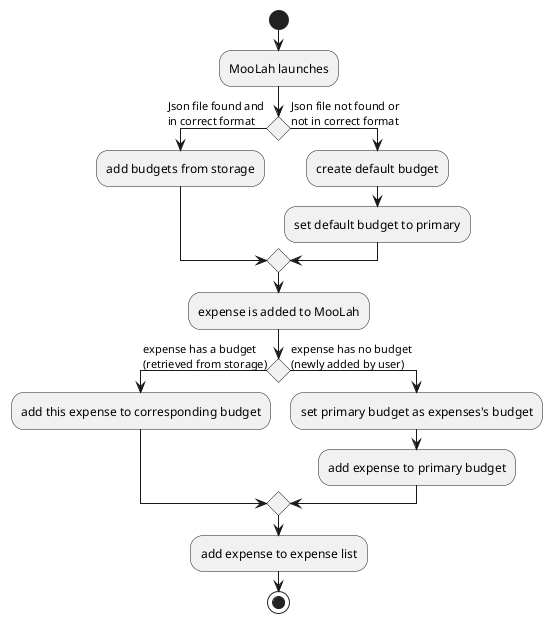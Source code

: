 @startuml
start
:MooLah launches;
if () then (Json file found and \nin correct format)
    :add budgets from storage;
else (Json file not found or \nnot in correct format)
    :create default budget;
    :set default budget to primary;
endif

:expense is added to MooLah;
if () then (expense has a budget \n(retrieved from storage))
    :add this expense to corresponding budget;
else (expense has no budget \n(newly added by user))
    :set primary budget as expenses's budget;
    :add expense to primary budget;
endif
:add expense to expense list;
stop
@enduml
